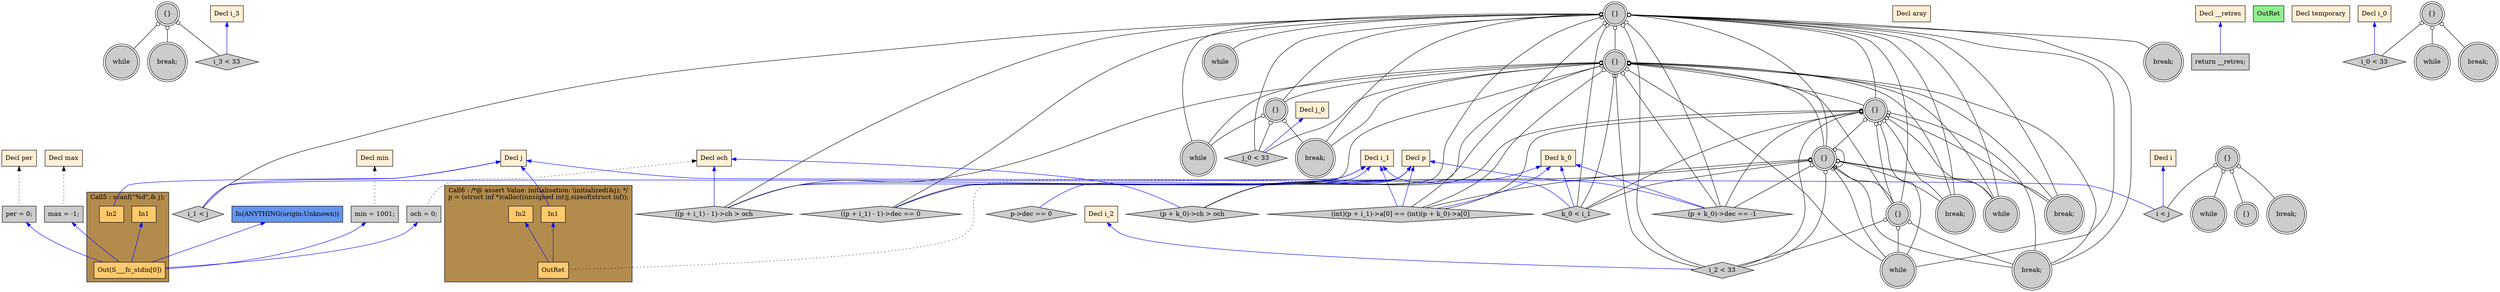 digraph G {
  rankdir=TB;
  node [style="filled", ];
  64 [label="{}", fillcolor="#CCCCCC", shape=doublecircle, ];
  65 [label="while", fillcolor="#CCCCCC", shape=doublecircle, ];
  66 [label="i_3 < 33", fillcolor="#CCCCCC", shape=diamond, ];
  2 [label="Decl j", fillcolor="#FFEFD5", shape=box, ];
  67 [label="break;", fillcolor="#CCCCCC", shape=doublecircle, ];
  3 [label="Decl aray", fillcolor="#FFEFD5", shape=box, ];
  68 [label="return __retres;", fillcolor="#CCCCCC", shape=box, ];
  4 [label="Decl max", fillcolor="#FFEFD5", shape=box, ];
  69 [label="OutRet", fillcolor="#90EE90", shape=box, ];
  5 [label="Decl min", fillcolor="#FFEFD5", shape=box, ];
  70 [label="In(ANYTHING(origin:Unknown))", fillcolor="#6495ED", shape=box, ];
  6 [label="Decl per", fillcolor="#FFEFD5", shape=box, ];
  7 [label="Decl p", fillcolor="#FFEFD5", shape=box, ];
  8 [label="Decl temporary", fillcolor="#FFEFD5", shape=box, ];
  9 [label="Decl och", fillcolor="#FFEFD5", shape=box, ];
  10 [label="Decl i", fillcolor="#FFEFD5", shape=box, ];
  11 [label="Decl i_0", fillcolor="#FFEFD5", shape=box, ];
  12 [label="Decl i_1", fillcolor="#FFEFD5", shape=box, ];
  13 [label="Decl j_0", fillcolor="#FFEFD5", shape=box, ];
  14 [label="Decl k_0", fillcolor="#FFEFD5", shape=box, ];
  15 [label="Decl i_2", fillcolor="#FFEFD5", shape=box, ];
  16 [label="Decl i_3", fillcolor="#FFEFD5", shape=box, ];
  17 [label="Decl __retres", fillcolor="#FFEFD5", shape=box, ];
  18 [label="max = -1;", fillcolor="#CCCCCC", shape=box, ];
  19 [label="min = 1001;", fillcolor="#CCCCCC", shape=box, ];
  20 [label="per = 0;", fillcolor="#CCCCCC", shape=box, ];
  21 [label="och = 0;", fillcolor="#CCCCCC", shape=box, ];
  23 [label="In1", fillcolor="#FFCA6E", shape=box, ];
  24 [label="In2", fillcolor="#FFCA6E", shape=box, ];
  25 [label="Out(S___fc_stdin[0])", fillcolor="#FFCA6E", shape=box, ];
  27 [label="In1", fillcolor="#FFCA6E", shape=box, ];
  28 [label="In2", fillcolor="#FFCA6E", shape=box, ];
  29 [label="OutRet", fillcolor="#FFCA6E", shape=box, ];
  30 [label="{}", fillcolor="#CCCCCC", shape=doublecircle, ];
  31 [label="while", fillcolor="#CCCCCC", shape=doublecircle, ];
  32 [label="i < j", fillcolor="#CCCCCC", shape=diamond, ];
  33 [label="{}", fillcolor="#CCCCCC", shape=doublecircle, ];
  34 [label="break;", fillcolor="#CCCCCC", shape=doublecircle, ];
  35 [label="{}", fillcolor="#CCCCCC", shape=doublecircle, ];
  36 [label="while", fillcolor="#CCCCCC", shape=doublecircle, ];
  37 [label="i_0 < 33", fillcolor="#CCCCCC", shape=diamond, ];
  38 [label="break;", fillcolor="#CCCCCC", shape=doublecircle, ];
  39 [label="p->dec == 0", fillcolor="#CCCCCC", shape=diamond, ];
  40 [label="{}", fillcolor="#CCCCCC", shape=doublecircle, ];
  41 [label="while", fillcolor="#CCCCCC", shape=doublecircle, ];
  42 [label="i_1 < j", fillcolor="#CCCCCC", shape=diamond, ];
  43 [label="{}", fillcolor="#CCCCCC", shape=doublecircle, ];
  44 [label="((p + i_1) - 1)->dec == 0", fillcolor="#CCCCCC", shape=diamond, ];
  45 [label="((p + i_1) - 1)->ch > och", fillcolor="#CCCCCC", shape=diamond, ];
  46 [label="{}", fillcolor="#CCCCCC", shape=doublecircle, ];
  47 [label="while", fillcolor="#CCCCCC", shape=doublecircle, ];
  48 [label="j_0 < 33", fillcolor="#CCCCCC", shape=diamond, ];
  49 [label="break;", fillcolor="#CCCCCC", shape=doublecircle, ];
  50 [label="{}", fillcolor="#CCCCCC", shape=doublecircle, ];
  51 [label="while", fillcolor="#CCCCCC", shape=doublecircle, ];
  52 [label="k_0 < i_1", fillcolor="#CCCCCC", shape=diamond, ];
  53 [label="break;", fillcolor="#CCCCCC", shape=doublecircle, ];
  54 [label="{}", fillcolor="#CCCCCC", shape=doublecircle, ];
  55 [label="(int)(p + i_1)->a[0] == (int)(p + k_0)->a[0]",
      fillcolor="#CCCCCC", shape=diamond, ];
  56 [label="(p + k_0)->dec == -1", fillcolor="#CCCCCC", shape=diamond, ];
  57 [label="(p + k_0)->ch > och", fillcolor="#CCCCCC", shape=diamond, ];
  58 [label="{}", fillcolor="#CCCCCC", shape=doublecircle, ];
  59 [label="while", fillcolor="#CCCCCC", shape=doublecircle, ];
  60 [label="i_2 < 33", fillcolor="#CCCCCC", shape=diamond, ];
  61 [label="break;", fillcolor="#CCCCCC", shape=doublecircle, ];
  62 [label="break;", fillcolor="#CCCCCC", shape=doublecircle, ];
  63 [label="break;", fillcolor="#CCCCCC", shape=doublecircle, ];
  
  subgraph cluster_Call5 { label="Call5 : scanf(\"%d\",& j);";
                           fillcolor="#B38B4D"; style="filled"; 25;24;23;
     };
  subgraph cluster_Call6 { label="Call6 : /*@ assert Value: initialisation: \\initialized(&j); */\np = (struct inf *)calloc((unsigned int)j,sizeof(struct inf));";
                           fillcolor="#B38B4D"; style="filled"; 29;28;27;
     };
  
  edge [dir=back, ];
  64 -> 65 [color="#000000", arrowtail=odot, ];
  16 -> 66 [color="#0000FF", ];
  64 -> 66 [color="#000000", arrowtail=odot, ];
  64 -> 67 [color="#000000", arrowtail=odot, ];
  17 -> 68 [color="#0000FF", ];
  4 -> 18 [color="#000000", style="dotted", ];
  5 -> 19 [color="#000000", style="dotted", ];
  6 -> 20 [color="#000000", style="dotted", ];
  9 -> 21 [color="#000000", style="dotted", ];
  2 -> 24 [color="#0000FF", ];
  18 -> 25 [color="#0000FF", ];
  19 -> 25 [color="#0000FF", ];
  20 -> 25 [color="#0000FF", ];
  21 -> 25 [color="#0000FF", ];
  23 -> 25 [color="#0000FF", ];
  70 -> 25 [color="#0000FF", ];
  2 -> 27 [color="#0000FF", ];
  7 -> 29 [color="#000000", style="dotted", ];
  27 -> 29 [color="#0000FF", ];
  28 -> 29 [color="#0000FF", ];
  30 -> 31 [color="#000000", arrowtail=odot, ];
  2 -> 32 [color="#0000FF", ];
  10 -> 32 [color="#0000FF", ];
  30 -> 32 [color="#000000", arrowtail=odot, ];
  30 -> 33 [color="#000000", arrowtail=odot, ];
  30 -> 34 [color="#000000", arrowtail=odot, ];
  35 -> 36 [color="#000000", arrowtail=odot, ];
  11 -> 37 [color="#0000FF", ];
  35 -> 37 [color="#000000", arrowtail=odot, ];
  35 -> 38 [color="#000000", arrowtail=odot, ];
  7 -> 39 [color="#0000FF", ];
  40 -> 41 [color="#000000", arrowtail=odot, ];
  2 -> 42 [color="#0000FF", ];
  12 -> 42 [color="#0000FF", ];
  40 -> 42 [color="#000000", arrowtail=odot, ];
  40 -> 43 [color="#000000", arrowtail=odot, ];
  7 -> 44 [color="#0000FF", ];
  12 -> 44 [color="#0000FF", ];
  40 -> 44 [color="#000000", arrowtail=odot, ];
  43 -> 44 [color="#000000", arrowtail=odot, ];
  7 -> 45 [color="#0000FF", ];
  9 -> 45 [color="#0000FF", ];
  12 -> 45 [color="#0000FF", ];
  40 -> 45 [color="#000000", arrowtail=odot, ];
  43 -> 45 [color="#000000", arrowtail=odot, ];
  40 -> 46 [color="#000000", arrowtail=odot, ];
  43 -> 46 [color="#000000", arrowtail=odot, ];
  40 -> 47 [color="#000000", arrowtail=odot, ];
  43 -> 47 [color="#000000", arrowtail=odot, ];
  46 -> 47 [color="#000000", arrowtail=odot, ];
  13 -> 48 [color="#0000FF", ];
  40 -> 48 [color="#000000", arrowtail=odot, ];
  43 -> 48 [color="#000000", arrowtail=odot, ];
  46 -> 48 [color="#000000", arrowtail=odot, ];
  40 -> 49 [color="#000000", arrowtail=odot, ];
  43 -> 49 [color="#000000", arrowtail=odot, ];
  46 -> 49 [color="#000000", arrowtail=odot, ];
  40 -> 50 [color="#000000", arrowtail=odot, ];
  43 -> 50 [color="#000000", arrowtail=odot, ];
  40 -> 51 [color="#000000", arrowtail=odot, ];
  43 -> 51 [color="#000000", arrowtail=odot, ];
  50 -> 51 [color="#000000", arrowtail=odot, ];
  54 -> 51 [color="#000000", arrowtail=odot, ];
  12 -> 52 [color="#0000FF", ];
  14 -> 52 [color="#0000FF", ];
  40 -> 52 [color="#000000", arrowtail=odot, ];
  43 -> 52 [color="#000000", arrowtail=odot, ];
  50 -> 52 [color="#000000", arrowtail=odot, ];
  54 -> 52 [color="#000000", arrowtail=odot, ];
  40 -> 53 [color="#000000", arrowtail=odot, ];
  43 -> 53 [color="#000000", arrowtail=odot, ];
  50 -> 53 [color="#000000", arrowtail=odot, ];
  54 -> 53 [color="#000000", arrowtail=odot, ];
  40 -> 54 [color="#000000", arrowtail=odot, ];
  43 -> 54 [color="#000000", arrowtail=odot, ];
  50 -> 54 [color="#000000", arrowtail=odot, ];
  54 -> 54 [color="#000000", arrowtail=odot, ];
  7 -> 55 [color="#0000FF", ];
  12 -> 55 [color="#0000FF", ];
  14 -> 55 [color="#0000FF", ];
  40 -> 55 [color="#000000", arrowtail=odot, ];
  43 -> 55 [color="#000000", arrowtail=odot, ];
  50 -> 55 [color="#000000", arrowtail=odot, ];
  54 -> 55 [color="#000000", arrowtail=odot, ];
  7 -> 56 [color="#0000FF", ];
  14 -> 56 [color="#0000FF", ];
  40 -> 56 [color="#000000", arrowtail=odot, ];
  43 -> 56 [color="#000000", arrowtail=odot, ];
  50 -> 56 [color="#000000", arrowtail=odot, ];
  54 -> 56 [color="#000000", arrowtail=odot, ];
  7 -> 57 [color="#0000FF", ];
  9 -> 57 [color="#0000FF", ];
  14 -> 57 [color="#0000FF", ];
  40 -> 57 [color="#000000", arrowtail=odot, ];
  43 -> 57 [color="#000000", arrowtail=odot, ];
  50 -> 57 [color="#000000", arrowtail=odot, ];
  54 -> 57 [color="#000000", arrowtail=odot, ];
  40 -> 58 [color="#000000", arrowtail=odot, ];
  43 -> 58 [color="#000000", arrowtail=odot, ];
  50 -> 58 [color="#000000", arrowtail=odot, ];
  54 -> 58 [color="#000000", arrowtail=odot, ];
  40 -> 59 [color="#000000", arrowtail=odot, ];
  43 -> 59 [color="#000000", arrowtail=odot, ];
  50 -> 59 [color="#000000", arrowtail=odot, ];
  54 -> 59 [color="#000000", arrowtail=odot, ];
  58 -> 59 [color="#000000", arrowtail=odot, ];
  15 -> 60 [color="#0000FF", ];
  40 -> 60 [color="#000000", arrowtail=odot, ];
  43 -> 60 [color="#000000", arrowtail=odot, ];
  50 -> 60 [color="#000000", arrowtail=odot, ];
  54 -> 60 [color="#000000", arrowtail=odot, ];
  58 -> 60 [color="#000000", arrowtail=odot, ];
  40 -> 61 [color="#000000", arrowtail=odot, ];
  43 -> 61 [color="#000000", arrowtail=odot, ];
  50 -> 61 [color="#000000", arrowtail=odot, ];
  54 -> 61 [color="#000000", arrowtail=odot, ];
  58 -> 61 [color="#000000", arrowtail=odot, ];
  40 -> 62 [color="#000000", arrowtail=odot, ];
  43 -> 62 [color="#000000", arrowtail=odot, ];
  50 -> 62 [color="#000000", arrowtail=odot, ];
  54 -> 62 [color="#000000", arrowtail=odot, ];
  40 -> 63 [color="#000000", arrowtail=odot, ];
  
  }